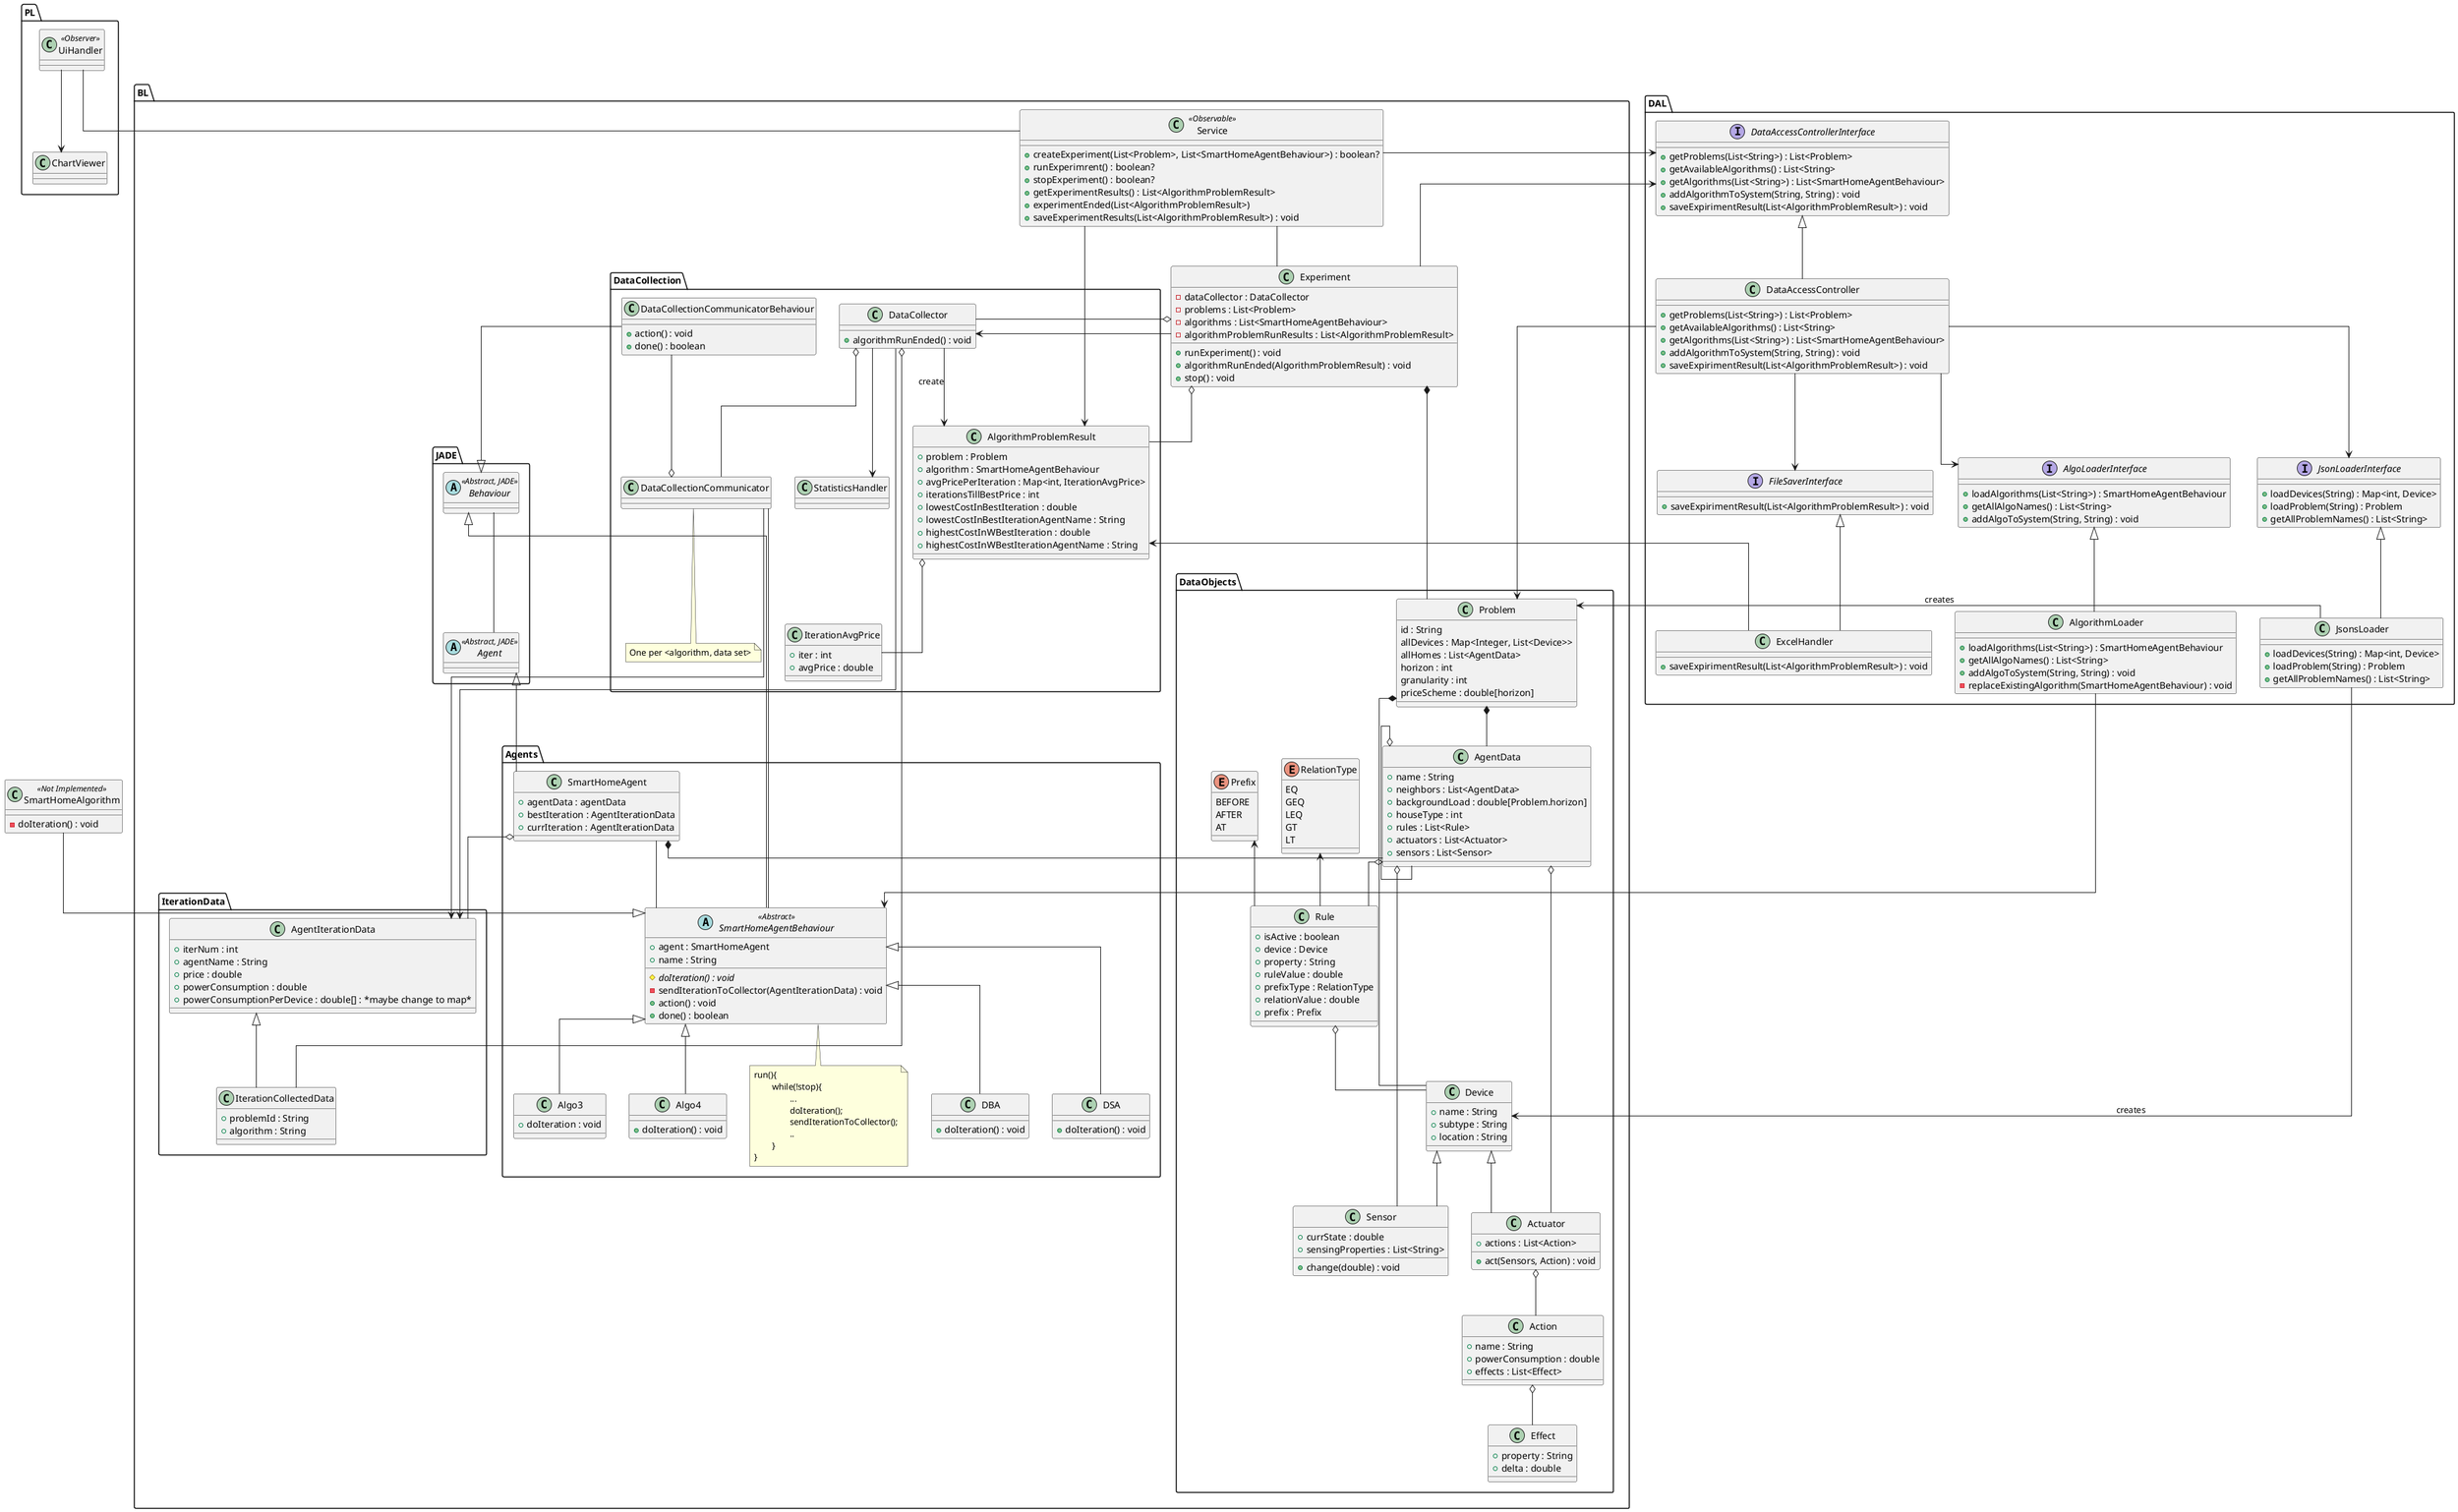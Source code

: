 @startuml
'skinparam classAttributeIconSize 0
'left to right direction
skinparam linetype ortho


package BL {

	package JADE {

		abstract class Agent <<Abstract, JADE>>
		abstract class Behaviour <<Abstract, JADE>>
		Behaviour -- Agent
	}

	package DataObjects{
		
		class Device {
			+name : String
			+subtype : String
			+location : String
		}

		class Sensor {
			+currState : double
			+sensingProperties : List<String>
			+change(double) : void
		}

		class Actuator {
			+actions : List<Action>
			+act(Sensors, Action) : void
		}

		class Effect {
			+property : String
			+delta : double
		}

		class Action {
			+name : String
			+powerConsumption : double
			+effects : List<Effect>
		}

		enum RelationType {
			EQ
			GEQ
			LEQ
			GT
			LT
		}

		enum Prefix {
			BEFORE
			AFTER
			AT
		}

		class Rule {
			+isActive : boolean
			+device : Device
			+property : String
			+ruleValue : double
			+prefixType : RelationType
			+relationValue : double
			+prefix : Prefix
		}

		class AgentData {
			+name : String
			+neighbors : List<AgentData>
			+backgroundLoad : double[Problem.horizon]
			+houseType : int
			+rules : List<Rule>
			+actuators : List<Actuator>
			+sensors : List<Sensor>
		}

		class Problem {
			id : String
			allDevices : Map<Integer, List<Device>>
			allHomes : List<AgentData>
			horizon : int
			granularity : int
			priceScheme : double[horizon]
		}

		Device <|-- Sensor
		Device <|-- Actuator

		Actuator o-- Action
		Action o-- Effect

		Problem *-- AgentData
		AgentData o-- Sensor
		AgentData o-- Actuator
		AgentData o- AgentData
		AgentData o-- Rule

		Prefix <-- Rule
		RelationType <-- Rule
		Rule o-- Device
	}

	package Agents {
		class SmartHomeAgent {
			+agentData : agentData
			+bestIteration : AgentIterationData
			+currIteration : AgentIterationData
		}

		Note "run(){\n\twhile(!stop){\n\t\t...\n\t\tdoIteration();\n\t\tsendIterationToCollector();\n\t\t..\n\t}\n}" as smabNote

		abstract class SmartHomeAgentBehaviour <<Abstract>> {
			+agent : SmartHomeAgent
			+name : String
			#{abstract} doIteration() : void
			-sendIterationToCollector(AgentIterationData) : void
			+action() : void
			+done() : boolean

		}

		class DBA {
			+doIteration() : void
		}

		class DSA {
			+doIteration() : void
		}

		class Algo3 {
			+doIteration : void
		}

		class Algo4 {
			+doIteration() : void
		}


		Agent <|-- SmartHomeAgent
		Behaviour <|-- SmartHomeAgentBehaviour
		SmartHomeAgent -- SmartHomeAgentBehaviour

		SmartHomeAgentBehaviour .. smabNote

		Problem *-- Device

		SmartHomeAgentBehaviour <|-- DBA
		SmartHomeAgentBehaviour <|-- DSA
		SmartHomeAgentBehaviour <|-- Algo3
		SmartHomeAgentBehaviour <|-- Algo4
	}

	package IterationData {

		class AgentIterationData {
			+iterNum : int
			+agentName : String
			+price : double
			+powerConsumption : double
			+powerConsumptionPerDevice : double[] : *maybe change to map*
		}

		class IterationCollectedData {

			+problemId : String
			+algorithm : String
		} 

		AgentIterationData <|-- IterationCollectedData
	}

	package DataCollection {

		class DataCollector {
		    +algorithmRunEnded() : void
		}

		class DataCollectionCommunicator {

		}

		class DataCollectionCommunicatorBehaviour {
			+action() : void
			+done() : boolean
		}

		Note "One per <algorithm, data set>" as CollectorCommNote

		class StatisticsHandler {

		}

		class IterationAvgPrice {
			+iter : int
			+avgPrice : double
		}


		class AlgorithmProblemResult {
			+problem : Problem
			+algorithm : SmartHomeAgentBehaviour
			+avgPricePerIteration : Map<int, IterationAvgPrice>
			+iterationsTillBestPrice : int
			+lowestCostInBestIteration : double
			+lowestCostInBestIterationAgentName : String
			+highestCostInWBestIteration : double
			+highestCostInWBestIterationAgentName : String
		}

		DataCollector o-- DataCollectionCommunicator
		DataCollector o-- IterationCollectedData
		DataCollectionCommunicatorBehaviour --|> Behaviour
		DataCollectionCommunicatorBehaviour --o DataCollectionCommunicator
		DataCollector --> StatisticsHandler

		DataCollectionCommunicator .. CollectorCommNote

		SmartHomeAgent o-- AgentIterationData
		AlgorithmProblemResult o-- IterationAvgPrice
	}

	class Experiment {
		-dataCollector : DataCollector
		-problems : List<Problem>
		-algorithms : List<SmartHomeAgentBehaviour>
		-algorithmProblemRunResults : List<AlgorithmProblemResult>
		+runExperiment() : void
		+algorithmRunEnded(AlgorithmProblemResult) : void
		+stop() : void
	}

	class Service <<Observable>> {
		+createExperiment(List<Problem>, List<SmartHomeAgentBehaviour>) : boolean?
		+runExperimrent() : boolean?
		+stopExperiment() : boolean?
		+getExperimentResults() : List<AlgorithmProblemResult>
        +experimentEnded(List<AlgorithmProblemResult>)
        +saveExperimentResults(List<AlgorithmProblemResult>) : void
	}

	Service -- Experiment
	Service --> AlgorithmProblemResult
	Experiment o-- DataCollector
	Experiment *-- Problem
	SmartHomeAgent *- AgentData
	DataCollector --> AlgorithmProblemResult : create

	Experiment o-- AlgorithmProblemResult

	DataCollectionCommunicator -- SmartHomeAgentBehaviour
	DataCollectionCommunicator --> AgentIterationData
	DataCollector --> AgentIterationData
}

package PL {
	class UiHandler <<Observer>> {

	}

	class ChartViewer {

	}

	UiHandler --> ChartViewer
}

package DAL {

    interface FileSaverInterface {
    	+saveExpirimentResult(List<AlgorithmProblemResult>) : void
    }

	class ExcelHandler {
    	+saveExpirimentResult(List<AlgorithmProblemResult>) : void
	}

    interface JsonLoaderInterface {
        +loadDevices(String) : Map<int, Device>
        +loadProblem(String) : Problem
        +getAllProblemNames() : List<String>
    }

	class JsonsLoader {
		+loadDevices(String) : Map<int, Device>
		+loadProblem(String) : Problem
		+getAllProblemNames() : List<String>
	}

    interface AlgoLoaderInterface {
		+loadAlgorithms(List<String>) : SmartHomeAgentBehaviour
        +getAllAlgoNames() : List<String>
        +addAlgoToSystem(String, String) : void
    }

	class AlgorithmLoader {
		+loadAlgorithms(List<String>) : SmartHomeAgentBehaviour
        +getAllAlgoNames() : List<String>
        +addAlgoToSystem(String, String) : void
        -replaceExistingAlgorithm(SmartHomeAgentBehaviour) : void
	}

    interface DataAccessControllerInterface {
        +getProblems(List<String>) : List<Problem>
        +getAvailableAlgorithms() : List<String>
        +getAlgorithms(List<String>) : List<SmartHomeAgentBehaviour>
        +addAlgorithmToSystem(String, String) : void
        +saveExpirimentResult(List<AlgorithmProblemResult>) : void
    }

	class DataAccessController {
		+getProblems(List<String>) : List<Problem>
		+getAvailableAlgorithms() : List<String>
		+getAlgorithms(List<String>) : List<SmartHomeAgentBehaviour>
		+addAlgorithmToSystem(String, String) : void
		+saveExpirimentResult(List<AlgorithmProblemResult>) : void
	}

	DataAccessController --> AlgoLoaderInterface
	DataAccessController --> JsonLoaderInterface
	DataAccessController --> FileSaverInterface

	JsonLoaderInterface <|-- JsonsLoader
	AlgoLoaderInterface <|-- AlgorithmLoader
	DataAccessControllerInterface <|-- DataAccessController
	FileSaverInterface <|-- ExcelHandler
}


class SmartHomeAlgorithm <<Not Implemented>> {
	-doIteration() : void
}

'**********out of package connections:************
JsonsLoader --> Device : creates
JsonsLoader -> Problem : creates
AlgorithmLoader --> SmartHomeAgentBehaviour
DataAccessController --> Problem

Experiment -> DataCollector
Experiment --> DataAccessControllerInterface

ExcelHandler -> AlgorithmProblemResult
Service -right-> DataAccessControllerInterface

SmartHomeAlgorithm --|> SmartHomeAgentBehaviour

UiHandler -- Service


@enduml